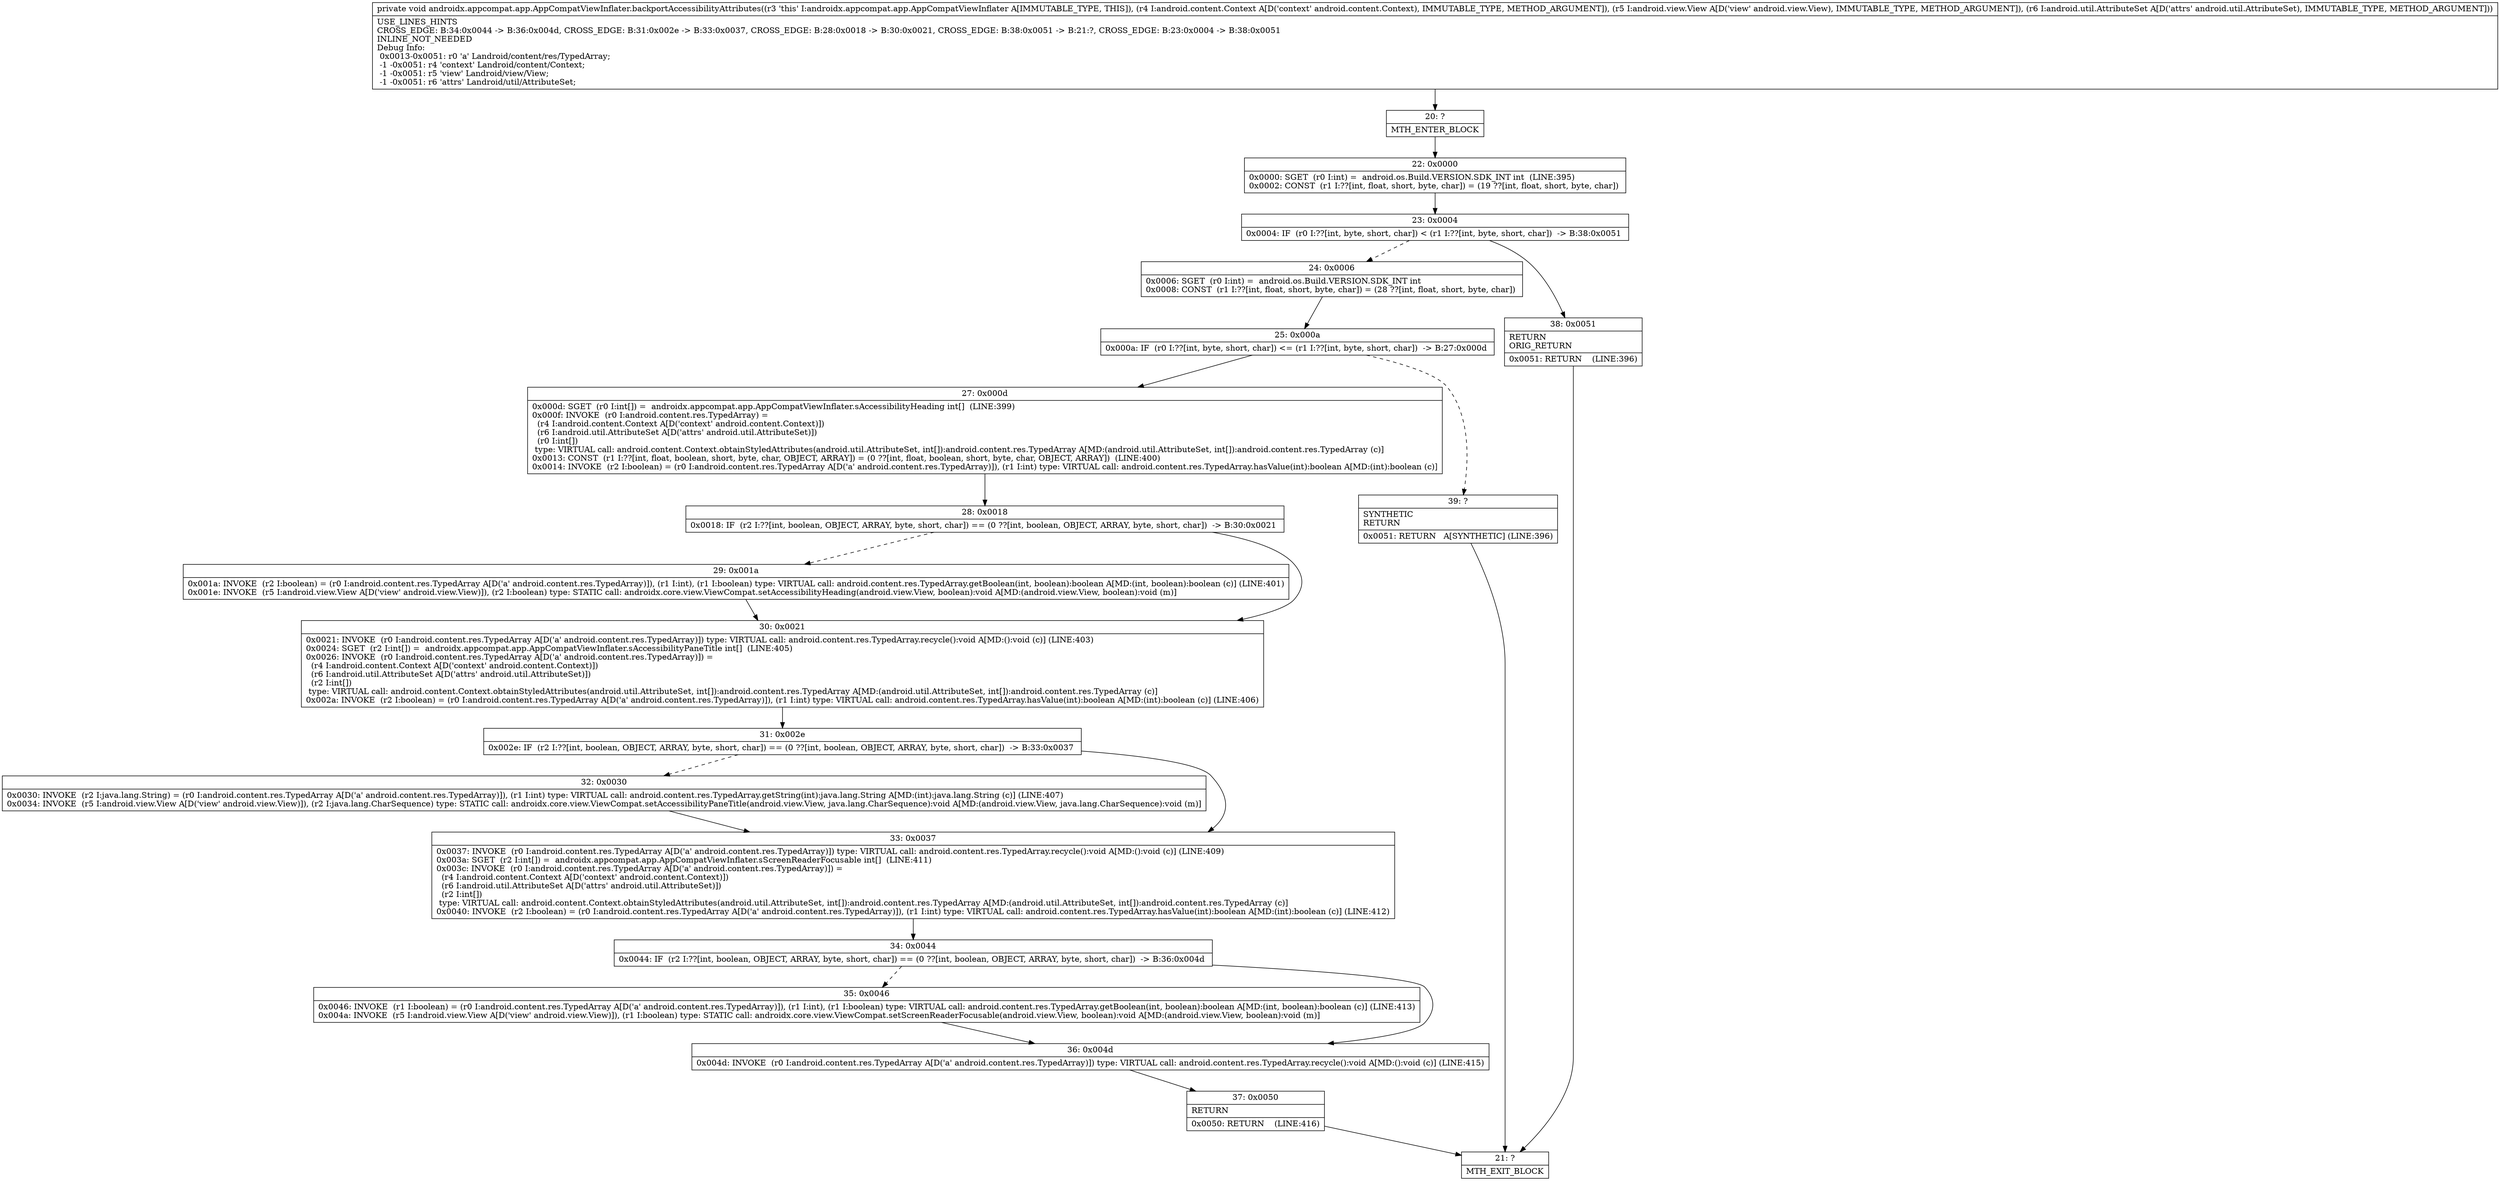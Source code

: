 digraph "CFG forandroidx.appcompat.app.AppCompatViewInflater.backportAccessibilityAttributes(Landroid\/content\/Context;Landroid\/view\/View;Landroid\/util\/AttributeSet;)V" {
Node_20 [shape=record,label="{20\:\ ?|MTH_ENTER_BLOCK\l}"];
Node_22 [shape=record,label="{22\:\ 0x0000|0x0000: SGET  (r0 I:int) =  android.os.Build.VERSION.SDK_INT int  (LINE:395)\l0x0002: CONST  (r1 I:??[int, float, short, byte, char]) = (19 ??[int, float, short, byte, char]) \l}"];
Node_23 [shape=record,label="{23\:\ 0x0004|0x0004: IF  (r0 I:??[int, byte, short, char]) \< (r1 I:??[int, byte, short, char])  \-\> B:38:0x0051 \l}"];
Node_24 [shape=record,label="{24\:\ 0x0006|0x0006: SGET  (r0 I:int) =  android.os.Build.VERSION.SDK_INT int \l0x0008: CONST  (r1 I:??[int, float, short, byte, char]) = (28 ??[int, float, short, byte, char]) \l}"];
Node_25 [shape=record,label="{25\:\ 0x000a|0x000a: IF  (r0 I:??[int, byte, short, char]) \<= (r1 I:??[int, byte, short, char])  \-\> B:27:0x000d \l}"];
Node_27 [shape=record,label="{27\:\ 0x000d|0x000d: SGET  (r0 I:int[]) =  androidx.appcompat.app.AppCompatViewInflater.sAccessibilityHeading int[]  (LINE:399)\l0x000f: INVOKE  (r0 I:android.content.res.TypedArray) = \l  (r4 I:android.content.Context A[D('context' android.content.Context)])\l  (r6 I:android.util.AttributeSet A[D('attrs' android.util.AttributeSet)])\l  (r0 I:int[])\l type: VIRTUAL call: android.content.Context.obtainStyledAttributes(android.util.AttributeSet, int[]):android.content.res.TypedArray A[MD:(android.util.AttributeSet, int[]):android.content.res.TypedArray (c)]\l0x0013: CONST  (r1 I:??[int, float, boolean, short, byte, char, OBJECT, ARRAY]) = (0 ??[int, float, boolean, short, byte, char, OBJECT, ARRAY])  (LINE:400)\l0x0014: INVOKE  (r2 I:boolean) = (r0 I:android.content.res.TypedArray A[D('a' android.content.res.TypedArray)]), (r1 I:int) type: VIRTUAL call: android.content.res.TypedArray.hasValue(int):boolean A[MD:(int):boolean (c)]\l}"];
Node_28 [shape=record,label="{28\:\ 0x0018|0x0018: IF  (r2 I:??[int, boolean, OBJECT, ARRAY, byte, short, char]) == (0 ??[int, boolean, OBJECT, ARRAY, byte, short, char])  \-\> B:30:0x0021 \l}"];
Node_29 [shape=record,label="{29\:\ 0x001a|0x001a: INVOKE  (r2 I:boolean) = (r0 I:android.content.res.TypedArray A[D('a' android.content.res.TypedArray)]), (r1 I:int), (r1 I:boolean) type: VIRTUAL call: android.content.res.TypedArray.getBoolean(int, boolean):boolean A[MD:(int, boolean):boolean (c)] (LINE:401)\l0x001e: INVOKE  (r5 I:android.view.View A[D('view' android.view.View)]), (r2 I:boolean) type: STATIC call: androidx.core.view.ViewCompat.setAccessibilityHeading(android.view.View, boolean):void A[MD:(android.view.View, boolean):void (m)]\l}"];
Node_30 [shape=record,label="{30\:\ 0x0021|0x0021: INVOKE  (r0 I:android.content.res.TypedArray A[D('a' android.content.res.TypedArray)]) type: VIRTUAL call: android.content.res.TypedArray.recycle():void A[MD:():void (c)] (LINE:403)\l0x0024: SGET  (r2 I:int[]) =  androidx.appcompat.app.AppCompatViewInflater.sAccessibilityPaneTitle int[]  (LINE:405)\l0x0026: INVOKE  (r0 I:android.content.res.TypedArray A[D('a' android.content.res.TypedArray)]) = \l  (r4 I:android.content.Context A[D('context' android.content.Context)])\l  (r6 I:android.util.AttributeSet A[D('attrs' android.util.AttributeSet)])\l  (r2 I:int[])\l type: VIRTUAL call: android.content.Context.obtainStyledAttributes(android.util.AttributeSet, int[]):android.content.res.TypedArray A[MD:(android.util.AttributeSet, int[]):android.content.res.TypedArray (c)]\l0x002a: INVOKE  (r2 I:boolean) = (r0 I:android.content.res.TypedArray A[D('a' android.content.res.TypedArray)]), (r1 I:int) type: VIRTUAL call: android.content.res.TypedArray.hasValue(int):boolean A[MD:(int):boolean (c)] (LINE:406)\l}"];
Node_31 [shape=record,label="{31\:\ 0x002e|0x002e: IF  (r2 I:??[int, boolean, OBJECT, ARRAY, byte, short, char]) == (0 ??[int, boolean, OBJECT, ARRAY, byte, short, char])  \-\> B:33:0x0037 \l}"];
Node_32 [shape=record,label="{32\:\ 0x0030|0x0030: INVOKE  (r2 I:java.lang.String) = (r0 I:android.content.res.TypedArray A[D('a' android.content.res.TypedArray)]), (r1 I:int) type: VIRTUAL call: android.content.res.TypedArray.getString(int):java.lang.String A[MD:(int):java.lang.String (c)] (LINE:407)\l0x0034: INVOKE  (r5 I:android.view.View A[D('view' android.view.View)]), (r2 I:java.lang.CharSequence) type: STATIC call: androidx.core.view.ViewCompat.setAccessibilityPaneTitle(android.view.View, java.lang.CharSequence):void A[MD:(android.view.View, java.lang.CharSequence):void (m)]\l}"];
Node_33 [shape=record,label="{33\:\ 0x0037|0x0037: INVOKE  (r0 I:android.content.res.TypedArray A[D('a' android.content.res.TypedArray)]) type: VIRTUAL call: android.content.res.TypedArray.recycle():void A[MD:():void (c)] (LINE:409)\l0x003a: SGET  (r2 I:int[]) =  androidx.appcompat.app.AppCompatViewInflater.sScreenReaderFocusable int[]  (LINE:411)\l0x003c: INVOKE  (r0 I:android.content.res.TypedArray A[D('a' android.content.res.TypedArray)]) = \l  (r4 I:android.content.Context A[D('context' android.content.Context)])\l  (r6 I:android.util.AttributeSet A[D('attrs' android.util.AttributeSet)])\l  (r2 I:int[])\l type: VIRTUAL call: android.content.Context.obtainStyledAttributes(android.util.AttributeSet, int[]):android.content.res.TypedArray A[MD:(android.util.AttributeSet, int[]):android.content.res.TypedArray (c)]\l0x0040: INVOKE  (r2 I:boolean) = (r0 I:android.content.res.TypedArray A[D('a' android.content.res.TypedArray)]), (r1 I:int) type: VIRTUAL call: android.content.res.TypedArray.hasValue(int):boolean A[MD:(int):boolean (c)] (LINE:412)\l}"];
Node_34 [shape=record,label="{34\:\ 0x0044|0x0044: IF  (r2 I:??[int, boolean, OBJECT, ARRAY, byte, short, char]) == (0 ??[int, boolean, OBJECT, ARRAY, byte, short, char])  \-\> B:36:0x004d \l}"];
Node_35 [shape=record,label="{35\:\ 0x0046|0x0046: INVOKE  (r1 I:boolean) = (r0 I:android.content.res.TypedArray A[D('a' android.content.res.TypedArray)]), (r1 I:int), (r1 I:boolean) type: VIRTUAL call: android.content.res.TypedArray.getBoolean(int, boolean):boolean A[MD:(int, boolean):boolean (c)] (LINE:413)\l0x004a: INVOKE  (r5 I:android.view.View A[D('view' android.view.View)]), (r1 I:boolean) type: STATIC call: androidx.core.view.ViewCompat.setScreenReaderFocusable(android.view.View, boolean):void A[MD:(android.view.View, boolean):void (m)]\l}"];
Node_36 [shape=record,label="{36\:\ 0x004d|0x004d: INVOKE  (r0 I:android.content.res.TypedArray A[D('a' android.content.res.TypedArray)]) type: VIRTUAL call: android.content.res.TypedArray.recycle():void A[MD:():void (c)] (LINE:415)\l}"];
Node_37 [shape=record,label="{37\:\ 0x0050|RETURN\l|0x0050: RETURN    (LINE:416)\l}"];
Node_21 [shape=record,label="{21\:\ ?|MTH_EXIT_BLOCK\l}"];
Node_39 [shape=record,label="{39\:\ ?|SYNTHETIC\lRETURN\l|0x0051: RETURN   A[SYNTHETIC] (LINE:396)\l}"];
Node_38 [shape=record,label="{38\:\ 0x0051|RETURN\lORIG_RETURN\l|0x0051: RETURN    (LINE:396)\l}"];
MethodNode[shape=record,label="{private void androidx.appcompat.app.AppCompatViewInflater.backportAccessibilityAttributes((r3 'this' I:androidx.appcompat.app.AppCompatViewInflater A[IMMUTABLE_TYPE, THIS]), (r4 I:android.content.Context A[D('context' android.content.Context), IMMUTABLE_TYPE, METHOD_ARGUMENT]), (r5 I:android.view.View A[D('view' android.view.View), IMMUTABLE_TYPE, METHOD_ARGUMENT]), (r6 I:android.util.AttributeSet A[D('attrs' android.util.AttributeSet), IMMUTABLE_TYPE, METHOD_ARGUMENT]))  | USE_LINES_HINTS\lCROSS_EDGE: B:34:0x0044 \-\> B:36:0x004d, CROSS_EDGE: B:31:0x002e \-\> B:33:0x0037, CROSS_EDGE: B:28:0x0018 \-\> B:30:0x0021, CROSS_EDGE: B:38:0x0051 \-\> B:21:?, CROSS_EDGE: B:23:0x0004 \-\> B:38:0x0051\lINLINE_NOT_NEEDED\lDebug Info:\l  0x0013\-0x0051: r0 'a' Landroid\/content\/res\/TypedArray;\l  \-1 \-0x0051: r4 'context' Landroid\/content\/Context;\l  \-1 \-0x0051: r5 'view' Landroid\/view\/View;\l  \-1 \-0x0051: r6 'attrs' Landroid\/util\/AttributeSet;\l}"];
MethodNode -> Node_20;Node_20 -> Node_22;
Node_22 -> Node_23;
Node_23 -> Node_24[style=dashed];
Node_23 -> Node_38;
Node_24 -> Node_25;
Node_25 -> Node_27;
Node_25 -> Node_39[style=dashed];
Node_27 -> Node_28;
Node_28 -> Node_29[style=dashed];
Node_28 -> Node_30;
Node_29 -> Node_30;
Node_30 -> Node_31;
Node_31 -> Node_32[style=dashed];
Node_31 -> Node_33;
Node_32 -> Node_33;
Node_33 -> Node_34;
Node_34 -> Node_35[style=dashed];
Node_34 -> Node_36;
Node_35 -> Node_36;
Node_36 -> Node_37;
Node_37 -> Node_21;
Node_39 -> Node_21;
Node_38 -> Node_21;
}

